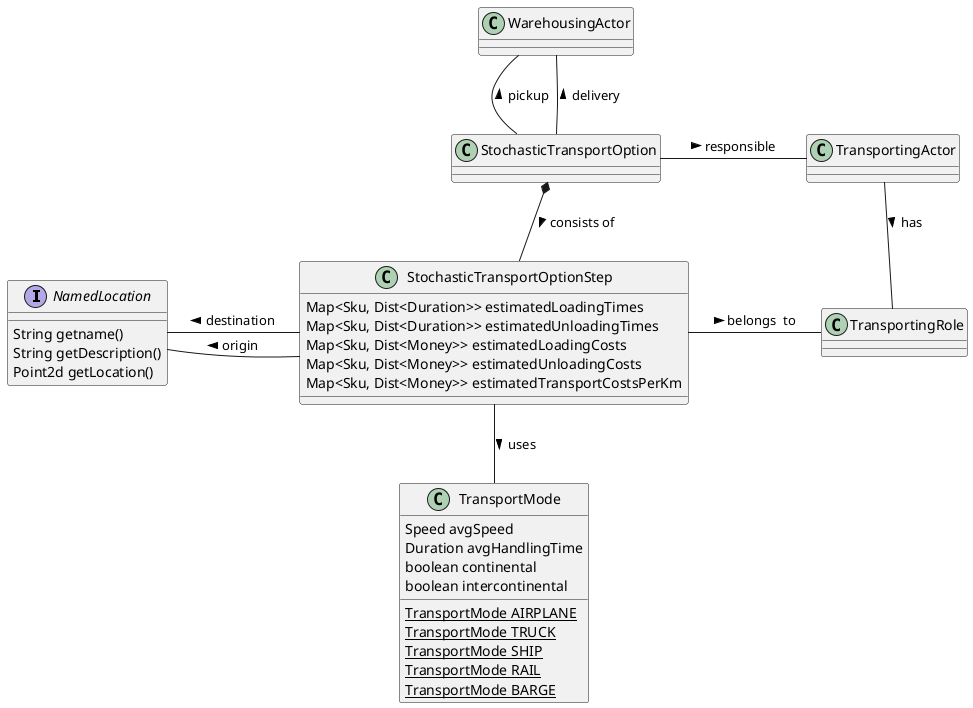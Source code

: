 @startuml

skinparam nodesep 50
skinparam SameClassWidth false

interface NamedLocation {
  String getname()
  String getDescription()
  Point2d getLocation()
}

class StochasticTransportOption {
}

class StochasticTransportOptionStep {
  Map<Sku, Dist<Duration>> estimatedLoadingTimes
  Map<Sku, Dist<Duration>> estimatedUnloadingTimes
  Map<Sku, Dist<Money>> estimatedLoadingCosts
  Map<Sku, Dist<Money>> estimatedUnloadingCosts
  Map<Sku, Dist<Money>> estimatedTransportCostsPerKm
}

class WarehousingActor {
}

class TransportingActor {
}

class TransportingRole {
}

class TransportMode {
  Speed avgSpeed
  Duration avgHandlingTime
  boolean continental
  boolean intercontinental
  ___
  TransportMode AIRPLANE {static}
  TransportMode TRUCK {static}
  TransportMode SHIP {static}
  TransportMode RAIL{static}
  TransportMode BARGE {static}
}

StochasticTransportOption -u- WarehousingActor : > pickup
StochasticTransportOption -u- WarehousingActor : > delivery
StochasticTransportOption -r- TransportingActor : > responsible
StochasticTransportOption *-d- StochasticTransportOptionStep : > consists of
StochasticTransportOptionStep -l- NamedLocation : > origin
StochasticTransportOptionStep -l- NamedLocation : > destination
StochasticTransportOptionStep  -d- TransportMode : > uses
StochasticTransportOptionStep  -r- TransportingRole : > belongs  to
TransportingActor -- TransportingRole : > has

@enduml
